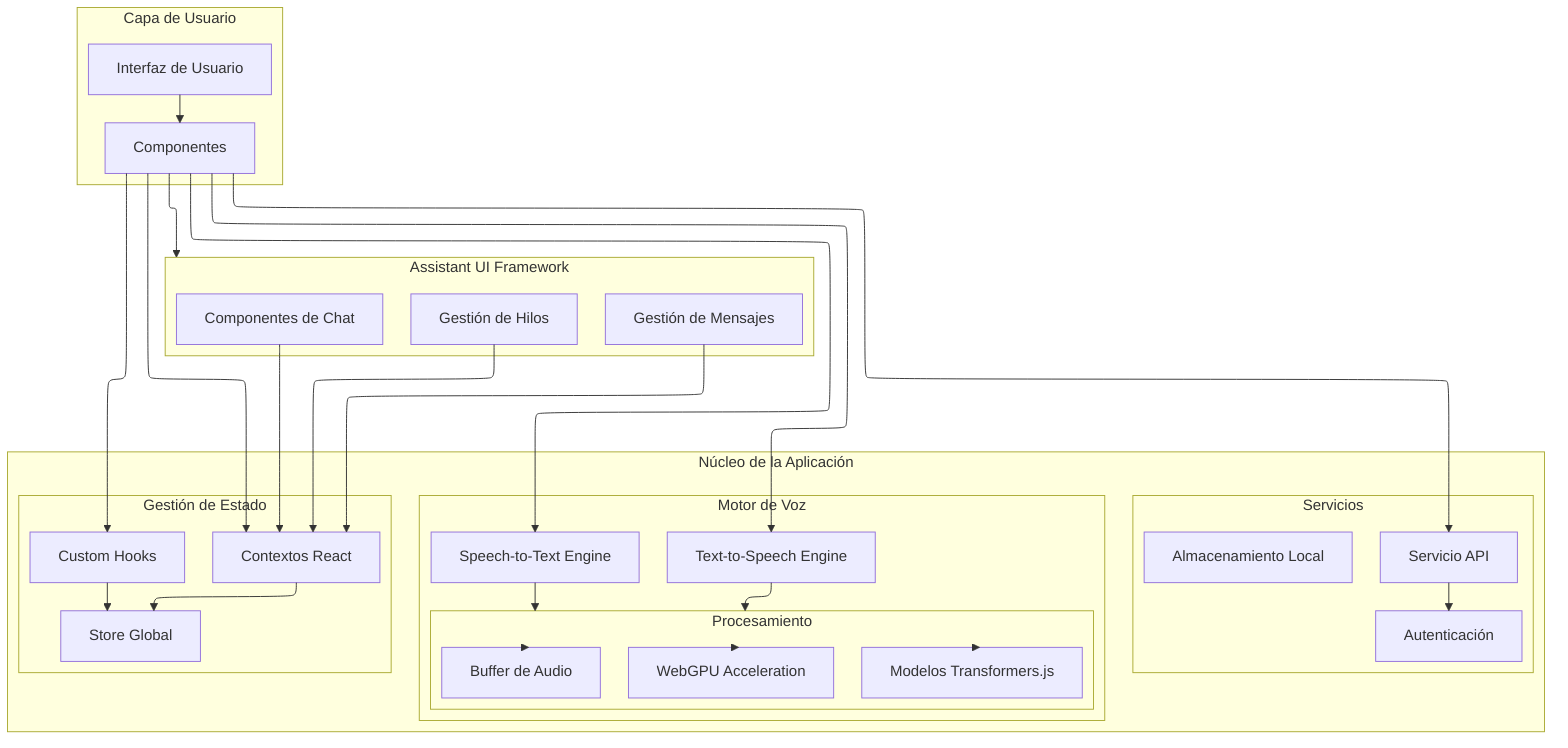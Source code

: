 ---
config:
  look: classic
  layout: elk
  theme: mc
---
flowchart TB
    subgraph User["Capa de Usuario"]
        UI["Interfaz de Usuario"]
        Components["Componentes"]
    end

    subgraph AssistantUI["Assistant UI Framework"]
        Chat["Componentes de Chat"]
        Thread["Gestión de Hilos"]
        Messages["Gestión de Mensajes"]
    end

    subgraph Core["Núcleo de la Aplicación"]
        subgraph State["Gestión de Estado"]
            Context["Contextos React"]
            Hooks["Custom Hooks"]
            Store["Store Global"]
        end

        subgraph Services["Servicios"]
            API_Service["Servicio API"]
            Auth["Autenticación"]
            Storage["Almacenamiento Local"]
        end

        subgraph Voice["Motor de Voz"]
            STT["Speech-to-Text Engine"]
            TTS["Text-to-Speech Engine"]
            subgraph Processing["Procesamiento"]
                WebGPU["WebGPU Acceleration"]
                Models["Modelos Transformers.js"]
                Buffer["Buffer de Audio"]
            end
        end
    end


    UI --> Components
    Components --> AssistantUI
    
    Chat --> Context
    Thread --> Context
    Messages --> Context
    
    Components --> Context
    Components --> Hooks
    
    Context --> Store
    Hooks --> Store
    
    Components --> API_Service
    API_Service --> Auth
    
    Components --> STT
    Components --> TTS
    STT --> Processing
    TTS --> Processing
    
    Processing --> WebGPU
    Processing --> Models
    Processing --> Buffer
    

    class Chat,Thread,Messages,AssistantUI assistantUI;
    class Context,Hooks,Store state;
    class STT,TTS,WebGPU,Models,Buffer,Processing voice;